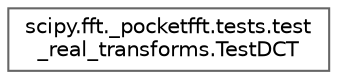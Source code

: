 digraph "Graphical Class Hierarchy"
{
 // LATEX_PDF_SIZE
  bgcolor="transparent";
  edge [fontname=Helvetica,fontsize=10,labelfontname=Helvetica,labelfontsize=10];
  node [fontname=Helvetica,fontsize=10,shape=box,height=0.2,width=0.4];
  rankdir="LR";
  Node0 [id="Node000000",label="scipy.fft._pocketfft.tests.test\l_real_transforms.TestDCT",height=0.2,width=0.4,color="grey40", fillcolor="white", style="filled",URL="$de/d89/classscipy_1_1fft_1_1__pocketfft_1_1tests_1_1test__real__transforms_1_1TestDCT.html",tooltip=" "];
}
